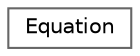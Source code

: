 digraph "Graphical Class Hierarchy"
{
 // LATEX_PDF_SIZE
  bgcolor="transparent";
  edge [fontname=Helvetica,fontsize=10,labelfontname=Helvetica,labelfontsize=10];
  node [fontname=Helvetica,fontsize=10,shape=box,height=0.2,width=0.4];
  rankdir="LR";
  Node0 [id="Node000000",label="Equation",height=0.2,width=0.4,color="grey40", fillcolor="white", style="filled",URL="$classEquation.html",tooltip="Represents a Quadratic Equation of the form A * X^2 + B * X + C = 0."];
}
